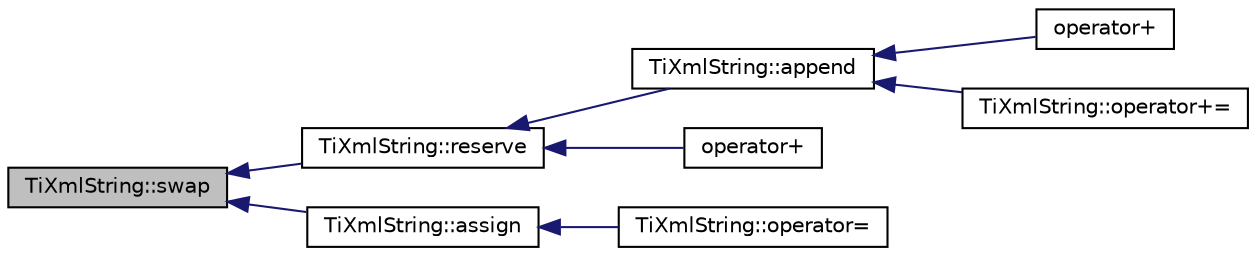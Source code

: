 digraph "TiXmlString::swap"
{
  edge [fontname="Helvetica",fontsize="10",labelfontname="Helvetica",labelfontsize="10"];
  node [fontname="Helvetica",fontsize="10",shape=record];
  rankdir="LR";
  Node1 [label="TiXmlString::swap",height=0.2,width=0.4,color="black", fillcolor="grey75", style="filled" fontcolor="black"];
  Node1 -> Node2 [dir="back",color="midnightblue",fontsize="10",style="solid",fontname="Helvetica"];
  Node2 [label="TiXmlString::reserve",height=0.2,width=0.4,color="black", fillcolor="white", style="filled",URL="$class_ti_xml_string.html#a88ecf9f0f00cb5c67b6b637958d7049c"];
  Node2 -> Node3 [dir="back",color="midnightblue",fontsize="10",style="solid",fontname="Helvetica"];
  Node3 [label="TiXmlString::append",height=0.2,width=0.4,color="black", fillcolor="white", style="filled",URL="$class_ti_xml_string.html#ad44b21700d2ec24a511367b222b643fb"];
  Node3 -> Node4 [dir="back",color="midnightblue",fontsize="10",style="solid",fontname="Helvetica"];
  Node4 [label="operator+",height=0.2,width=0.4,color="black", fillcolor="white", style="filled",URL="$tinystr_8h.html#ab77ef9617d62643b24e52118db159b7b"];
  Node3 -> Node5 [dir="back",color="midnightblue",fontsize="10",style="solid",fontname="Helvetica"];
  Node5 [label="TiXmlString::operator+=",height=0.2,width=0.4,color="black", fillcolor="white", style="filled",URL="$class_ti_xml_string.html#ab56336ac2aa2a08d24a71eb9a2b502a5"];
  Node2 -> Node6 [dir="back",color="midnightblue",fontsize="10",style="solid",fontname="Helvetica"];
  Node6 [label="operator+",height=0.2,width=0.4,color="black", fillcolor="white", style="filled",URL="$tinystr_8h.html#a6ee35bce93b3aaf8a2353471c0dd2d58"];
  Node1 -> Node7 [dir="back",color="midnightblue",fontsize="10",style="solid",fontname="Helvetica"];
  Node7 [label="TiXmlString::assign",height=0.2,width=0.4,color="black", fillcolor="white", style="filled",URL="$class_ti_xml_string.html#ac72f3d9149b7812c1e6c59402014d0d5"];
  Node7 -> Node8 [dir="back",color="midnightblue",fontsize="10",style="solid",fontname="Helvetica"];
  Node8 [label="TiXmlString::operator=",height=0.2,width=0.4,color="black", fillcolor="white", style="filled",URL="$class_ti_xml_string.html#ae0bc6147afc0ec2aa0da3a3c0a8fcfb0"];
}
